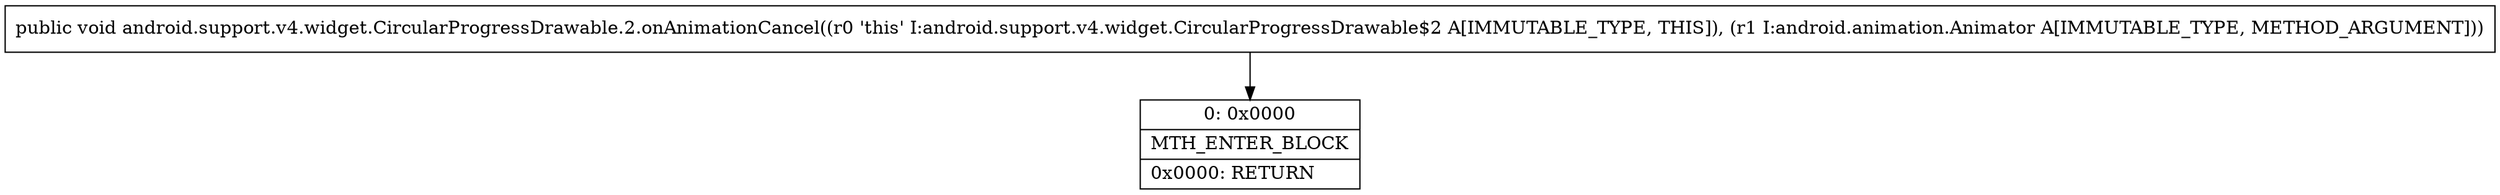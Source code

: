 digraph "CFG forandroid.support.v4.widget.CircularProgressDrawable.2.onAnimationCancel(Landroid\/animation\/Animator;)V" {
Node_0 [shape=record,label="{0\:\ 0x0000|MTH_ENTER_BLOCK\l|0x0000: RETURN   \l}"];
MethodNode[shape=record,label="{public void android.support.v4.widget.CircularProgressDrawable.2.onAnimationCancel((r0 'this' I:android.support.v4.widget.CircularProgressDrawable$2 A[IMMUTABLE_TYPE, THIS]), (r1 I:android.animation.Animator A[IMMUTABLE_TYPE, METHOD_ARGUMENT])) }"];
MethodNode -> Node_0;
}

